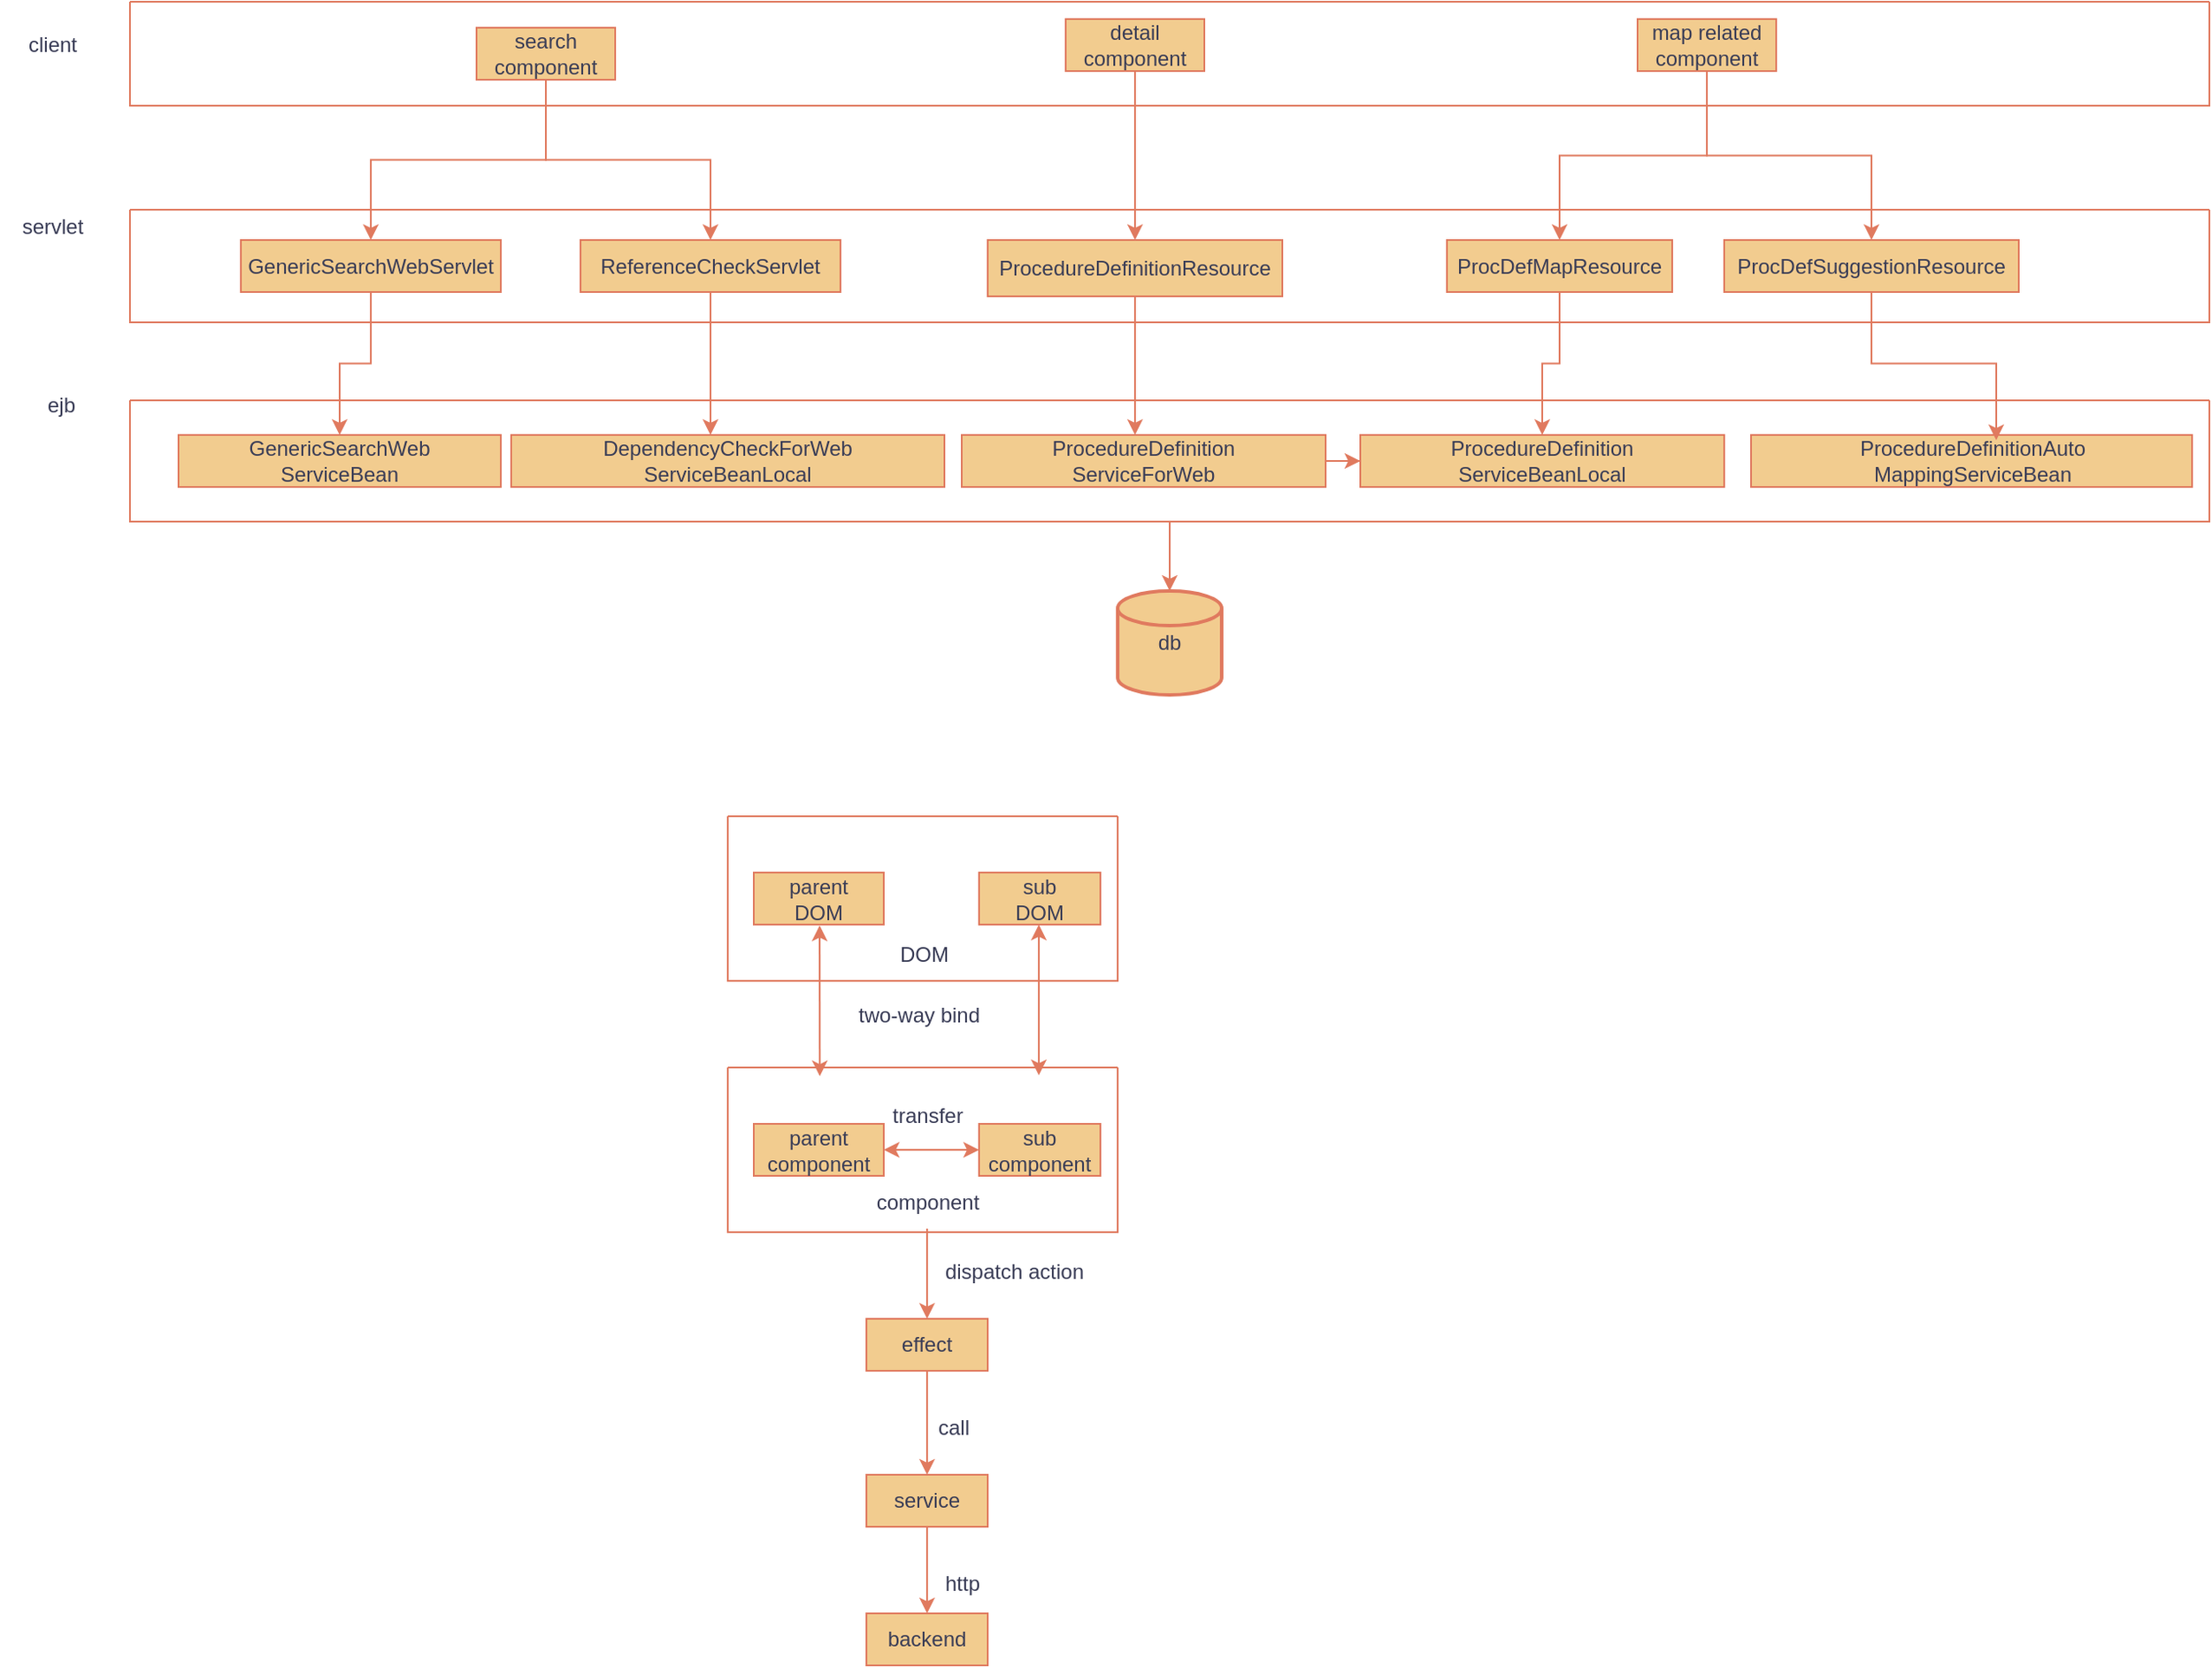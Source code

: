 <mxfile version="24.0.2" type="github">
  <diagram name="Page-1" id="J4jng8434aNmXHfpgi3D">
    <mxGraphModel dx="1434" dy="746" grid="1" gridSize="10" guides="1" tooltips="1" connect="1" arrows="1" fold="1" page="1" pageScale="1" pageWidth="827" pageHeight="1169" math="0" shadow="0">
      <root>
        <mxCell id="0" />
        <mxCell id="1" parent="0" />
        <mxCell id="eNcmVjJpxos2XskPKg46-51" style="edgeStyle=orthogonalEdgeStyle;rounded=0;orthogonalLoop=1;jettySize=auto;html=1;entryX=0.5;entryY=0;entryDx=0;entryDy=0;exitX=0.5;exitY=1;exitDx=0;exitDy=0;entryPerimeter=0;labelBackgroundColor=none;fontColor=default;strokeColor=#E07A5F;" edge="1" parent="1" source="eNcmVjJpxos2XskPKg46-36" target="eNcmVjJpxos2XskPKg46-44">
          <mxGeometry relative="1" as="geometry" />
        </mxCell>
        <mxCell id="eNcmVjJpxos2XskPKg46-14" value="" style="swimlane;startSize=0;rounded=0;labelBackgroundColor=none;fillColor=#F2CC8F;strokeColor=#E07A5F;fontColor=#393C56;" vertex="1" parent="1">
          <mxGeometry x="200" y="40" width="1200" height="60" as="geometry">
            <mxRectangle x="200" y="40" width="50" height="40" as="alternateBounds" />
          </mxGeometry>
        </mxCell>
        <mxCell id="eNcmVjJpxos2XskPKg46-1" value="search component" style="rounded=0;whiteSpace=wrap;html=1;labelBackgroundColor=none;fillColor=#F2CC8F;strokeColor=#E07A5F;fontColor=#393C56;" vertex="1" parent="eNcmVjJpxos2XskPKg46-14">
          <mxGeometry x="200" y="15" width="80" height="30" as="geometry" />
        </mxCell>
        <mxCell id="eNcmVjJpxos2XskPKg46-36" value="detail component" style="rounded=0;whiteSpace=wrap;html=1;labelBackgroundColor=none;fillColor=#F2CC8F;strokeColor=#E07A5F;fontColor=#393C56;" vertex="1" parent="eNcmVjJpxos2XskPKg46-14">
          <mxGeometry x="540" y="10" width="80" height="30" as="geometry" />
        </mxCell>
        <mxCell id="eNcmVjJpxos2XskPKg46-37" value="map related component" style="rounded=0;whiteSpace=wrap;html=1;labelBackgroundColor=none;fillColor=#F2CC8F;strokeColor=#E07A5F;fontColor=#393C56;" vertex="1" parent="eNcmVjJpxos2XskPKg46-14">
          <mxGeometry x="870" y="10" width="80" height="30" as="geometry" />
        </mxCell>
        <mxCell id="eNcmVjJpxos2XskPKg46-22" value="client" style="text;html=1;align=center;verticalAlign=middle;resizable=0;points=[];autosize=1;strokeColor=none;fillColor=none;rounded=0;labelBackgroundColor=none;fontColor=#393C56;" vertex="1" parent="1">
          <mxGeometry x="130" y="50" width="50" height="30" as="geometry" />
        </mxCell>
        <mxCell id="eNcmVjJpxos2XskPKg46-23" value="" style="swimlane;startSize=0;rounded=0;labelBackgroundColor=none;fillColor=#F2CC8F;strokeColor=#E07A5F;fontColor=#393C56;" vertex="1" parent="1">
          <mxGeometry x="200" y="160" width="1200" height="65" as="geometry">
            <mxRectangle x="200" y="40" width="50" height="40" as="alternateBounds" />
          </mxGeometry>
        </mxCell>
        <mxCell id="eNcmVjJpxos2XskPKg46-24" value="GenericSearchWebServlet" style="rounded=0;whiteSpace=wrap;html=1;labelBackgroundColor=none;fillColor=#F2CC8F;strokeColor=#E07A5F;fontColor=#393C56;" vertex="1" parent="eNcmVjJpxos2XskPKg46-23">
          <mxGeometry x="64" y="17.5" width="150" height="30" as="geometry" />
        </mxCell>
        <mxCell id="eNcmVjJpxos2XskPKg46-25" value="ReferenceCheckServlet" style="rounded=0;whiteSpace=wrap;html=1;labelBackgroundColor=none;fillColor=#F2CC8F;strokeColor=#E07A5F;fontColor=#393C56;" vertex="1" parent="eNcmVjJpxos2XskPKg46-23">
          <mxGeometry x="260" y="17.5" width="150" height="30" as="geometry" />
        </mxCell>
        <mxCell id="eNcmVjJpxos2XskPKg46-44" value="ProcedureDefinitionResource" style="rounded=0;whiteSpace=wrap;html=1;labelBackgroundColor=none;fillColor=#F2CC8F;strokeColor=#E07A5F;fontColor=#393C56;" vertex="1" parent="eNcmVjJpxos2XskPKg46-23">
          <mxGeometry x="495" y="17.5" width="170" height="32.5" as="geometry" />
        </mxCell>
        <mxCell id="eNcmVjJpxos2XskPKg46-46" value="ProcDefMapResource" style="rounded=0;whiteSpace=wrap;html=1;labelBackgroundColor=none;fillColor=#F2CC8F;strokeColor=#E07A5F;fontColor=#393C56;" vertex="1" parent="eNcmVjJpxos2XskPKg46-23">
          <mxGeometry x="760" y="17.5" width="130" height="30" as="geometry" />
        </mxCell>
        <mxCell id="eNcmVjJpxos2XskPKg46-47" value="ProcDefSuggestionResource" style="rounded=0;whiteSpace=wrap;html=1;labelBackgroundColor=none;fillColor=#F2CC8F;strokeColor=#E07A5F;fontColor=#393C56;" vertex="1" parent="eNcmVjJpxos2XskPKg46-23">
          <mxGeometry x="920" y="17.5" width="170" height="30" as="geometry" />
        </mxCell>
        <mxCell id="eNcmVjJpxos2XskPKg46-26" value="servlet" style="text;html=1;align=center;verticalAlign=middle;resizable=0;points=[];autosize=1;strokeColor=none;fillColor=none;rounded=0;labelBackgroundColor=none;fontColor=#393C56;" vertex="1" parent="1">
          <mxGeometry x="125" y="155" width="60" height="30" as="geometry" />
        </mxCell>
        <mxCell id="eNcmVjJpxos2XskPKg46-78" value="" style="edgeStyle=orthogonalEdgeStyle;rounded=0;orthogonalLoop=1;jettySize=auto;html=1;labelBackgroundColor=none;fontColor=default;strokeColor=#E07A5F;" edge="1" parent="1" source="eNcmVjJpxos2XskPKg46-27" target="eNcmVjJpxos2XskPKg46-35">
          <mxGeometry relative="1" as="geometry" />
        </mxCell>
        <mxCell id="eNcmVjJpxos2XskPKg46-27" value="" style="swimlane;startSize=0;rounded=0;labelBackgroundColor=none;fillColor=#F2CC8F;strokeColor=#E07A5F;fontColor=#393C56;" vertex="1" parent="1">
          <mxGeometry x="200" y="270" width="1200" height="70" as="geometry">
            <mxRectangle x="200" y="40" width="50" height="40" as="alternateBounds" />
          </mxGeometry>
        </mxCell>
        <mxCell id="eNcmVjJpxos2XskPKg46-28" value="GenericSearchWeb&lt;br&gt;ServiceBean" style="rounded=0;whiteSpace=wrap;html=1;labelBackgroundColor=none;fillColor=#F2CC8F;strokeColor=#E07A5F;fontColor=#393C56;" vertex="1" parent="eNcmVjJpxos2XskPKg46-27">
          <mxGeometry x="28" y="20" width="186" height="30" as="geometry" />
        </mxCell>
        <mxCell id="eNcmVjJpxos2XskPKg46-29" value="DependencyCheckForWeb&lt;br&gt;ServiceBeanLocal" style="rounded=0;whiteSpace=wrap;html=1;labelBackgroundColor=none;fillColor=#F2CC8F;strokeColor=#E07A5F;fontColor=#393C56;" vertex="1" parent="eNcmVjJpxos2XskPKg46-27">
          <mxGeometry x="220" y="20" width="250" height="30" as="geometry" />
        </mxCell>
        <mxCell id="eNcmVjJpxos2XskPKg46-75" style="edgeStyle=orthogonalEdgeStyle;rounded=0;orthogonalLoop=1;jettySize=auto;html=1;entryX=0;entryY=0.5;entryDx=0;entryDy=0;labelBackgroundColor=none;fontColor=default;strokeColor=#E07A5F;" edge="1" parent="eNcmVjJpxos2XskPKg46-27" source="eNcmVjJpxos2XskPKg46-45" target="eNcmVjJpxos2XskPKg46-70">
          <mxGeometry relative="1" as="geometry" />
        </mxCell>
        <mxCell id="eNcmVjJpxos2XskPKg46-45" value="ProcedureDefinition&lt;br&gt;ServiceForWeb" style="rounded=0;whiteSpace=wrap;html=1;labelBackgroundColor=none;fillColor=#F2CC8F;strokeColor=#E07A5F;fontColor=#393C56;" vertex="1" parent="eNcmVjJpxos2XskPKg46-27">
          <mxGeometry x="480" y="20" width="210" height="30" as="geometry" />
        </mxCell>
        <mxCell id="eNcmVjJpxos2XskPKg46-61" value="ProcedureDefinitionAuto&lt;br&gt;MappingServiceBean" style="rounded=0;whiteSpace=wrap;html=1;labelBackgroundColor=none;fillColor=#F2CC8F;strokeColor=#E07A5F;fontColor=#393C56;" vertex="1" parent="eNcmVjJpxos2XskPKg46-27">
          <mxGeometry x="935.5" y="20" width="254.5" height="30" as="geometry" />
        </mxCell>
        <mxCell id="eNcmVjJpxos2XskPKg46-70" value="ProcedureDefinition&lt;br&gt;ServiceBeanLocal" style="rounded=0;whiteSpace=wrap;html=1;labelBackgroundColor=none;fillColor=#F2CC8F;strokeColor=#E07A5F;fontColor=#393C56;" vertex="1" parent="eNcmVjJpxos2XskPKg46-27">
          <mxGeometry x="710" y="20" width="210" height="30" as="geometry" />
        </mxCell>
        <mxCell id="eNcmVjJpxos2XskPKg46-30" value="ejb" style="text;html=1;align=center;verticalAlign=middle;resizable=0;points=[];autosize=1;strokeColor=none;fillColor=none;rounded=0;labelBackgroundColor=none;fontColor=#393C56;" vertex="1" parent="1">
          <mxGeometry x="140" y="258" width="40" height="30" as="geometry" />
        </mxCell>
        <mxCell id="eNcmVjJpxos2XskPKg46-35" value="db" style="strokeWidth=2;html=1;shape=mxgraph.flowchart.database;whiteSpace=wrap;rounded=0;labelBackgroundColor=none;fillColor=#F2CC8F;strokeColor=#E07A5F;fontColor=#393C56;" vertex="1" parent="1">
          <mxGeometry x="770" y="380" width="60" height="60" as="geometry" />
        </mxCell>
        <mxCell id="eNcmVjJpxos2XskPKg46-55" value="" style="edgeStyle=orthogonalEdgeStyle;rounded=0;orthogonalLoop=1;jettySize=auto;html=1;labelBackgroundColor=none;fontColor=default;strokeColor=#E07A5F;" edge="1" parent="1" source="eNcmVjJpxos2XskPKg46-1" target="eNcmVjJpxos2XskPKg46-25">
          <mxGeometry relative="1" as="geometry" />
        </mxCell>
        <mxCell id="eNcmVjJpxos2XskPKg46-56" style="edgeStyle=orthogonalEdgeStyle;rounded=0;orthogonalLoop=1;jettySize=auto;html=1;labelBackgroundColor=none;fontColor=default;strokeColor=#E07A5F;" edge="1" parent="1" source="eNcmVjJpxos2XskPKg46-1" target="eNcmVjJpxos2XskPKg46-24">
          <mxGeometry relative="1" as="geometry" />
        </mxCell>
        <mxCell id="eNcmVjJpxos2XskPKg46-58" style="edgeStyle=orthogonalEdgeStyle;rounded=0;orthogonalLoop=1;jettySize=auto;html=1;entryX=0.5;entryY=0;entryDx=0;entryDy=0;labelBackgroundColor=none;fontColor=default;strokeColor=#E07A5F;" edge="1" parent="1" source="eNcmVjJpxos2XskPKg46-37" target="eNcmVjJpxos2XskPKg46-46">
          <mxGeometry relative="1" as="geometry" />
        </mxCell>
        <mxCell id="eNcmVjJpxos2XskPKg46-59" style="edgeStyle=orthogonalEdgeStyle;rounded=0;orthogonalLoop=1;jettySize=auto;html=1;labelBackgroundColor=none;fontColor=default;strokeColor=#E07A5F;" edge="1" parent="1" source="eNcmVjJpxos2XskPKg46-37" target="eNcmVjJpxos2XskPKg46-47">
          <mxGeometry relative="1" as="geometry" />
        </mxCell>
        <mxCell id="eNcmVjJpxos2XskPKg46-62" value="" style="edgeStyle=orthogonalEdgeStyle;rounded=0;orthogonalLoop=1;jettySize=auto;html=1;labelBackgroundColor=none;fontColor=default;strokeColor=#E07A5F;" edge="1" parent="1" source="eNcmVjJpxos2XskPKg46-24" target="eNcmVjJpxos2XskPKg46-28">
          <mxGeometry relative="1" as="geometry" />
        </mxCell>
        <mxCell id="eNcmVjJpxos2XskPKg46-63" style="edgeStyle=orthogonalEdgeStyle;rounded=0;orthogonalLoop=1;jettySize=auto;html=1;entryX=0.46;entryY=0;entryDx=0;entryDy=0;entryPerimeter=0;labelBackgroundColor=none;fontColor=default;strokeColor=#E07A5F;" edge="1" parent="1" source="eNcmVjJpxos2XskPKg46-25" target="eNcmVjJpxos2XskPKg46-29">
          <mxGeometry relative="1" as="geometry" />
        </mxCell>
        <mxCell id="eNcmVjJpxos2XskPKg46-71" style="edgeStyle=orthogonalEdgeStyle;rounded=0;orthogonalLoop=1;jettySize=auto;html=1;entryX=0.5;entryY=0;entryDx=0;entryDy=0;labelBackgroundColor=none;fontColor=default;strokeColor=#E07A5F;" edge="1" parent="1" source="eNcmVjJpxos2XskPKg46-46" target="eNcmVjJpxos2XskPKg46-70">
          <mxGeometry relative="1" as="geometry" />
        </mxCell>
        <mxCell id="eNcmVjJpxos2XskPKg46-72" style="edgeStyle=orthogonalEdgeStyle;rounded=0;orthogonalLoop=1;jettySize=auto;html=1;entryX=0.556;entryY=0.1;entryDx=0;entryDy=0;entryPerimeter=0;labelBackgroundColor=none;fontColor=default;strokeColor=#E07A5F;" edge="1" parent="1" source="eNcmVjJpxos2XskPKg46-47" target="eNcmVjJpxos2XskPKg46-61">
          <mxGeometry relative="1" as="geometry" />
        </mxCell>
        <mxCell id="eNcmVjJpxos2XskPKg46-77" style="edgeStyle=orthogonalEdgeStyle;rounded=0;orthogonalLoop=1;jettySize=auto;html=1;labelBackgroundColor=none;fontColor=default;strokeColor=#E07A5F;" edge="1" parent="1" source="eNcmVjJpxos2XskPKg46-44">
          <mxGeometry relative="1" as="geometry">
            <mxPoint x="780" y="290" as="targetPoint" />
          </mxGeometry>
        </mxCell>
        <mxCell id="eNcmVjJpxos2XskPKg46-96" value="" style="edgeStyle=orthogonalEdgeStyle;rounded=0;orthogonalLoop=1;jettySize=auto;html=1;labelBackgroundColor=none;fontColor=default;strokeColor=#E07A5F;" edge="1" parent="1" source="eNcmVjJpxos2XskPKg46-84" target="eNcmVjJpxos2XskPKg46-85">
          <mxGeometry relative="1" as="geometry" />
        </mxCell>
        <mxCell id="eNcmVjJpxos2XskPKg46-84" value="effect" style="rounded=0;whiteSpace=wrap;html=1;labelBackgroundColor=none;fillColor=#F2CC8F;strokeColor=#E07A5F;fontColor=#393C56;" vertex="1" parent="1">
          <mxGeometry x="625" y="800" width="70" height="30" as="geometry" />
        </mxCell>
        <mxCell id="eNcmVjJpxos2XskPKg46-97" value="" style="edgeStyle=orthogonalEdgeStyle;rounded=0;orthogonalLoop=1;jettySize=auto;html=1;labelBackgroundColor=none;fontColor=default;strokeColor=#E07A5F;" edge="1" parent="1" source="eNcmVjJpxos2XskPKg46-85" target="eNcmVjJpxos2XskPKg46-87">
          <mxGeometry relative="1" as="geometry" />
        </mxCell>
        <mxCell id="eNcmVjJpxos2XskPKg46-85" value="service" style="rounded=0;whiteSpace=wrap;html=1;labelBackgroundColor=none;fillColor=#F2CC8F;strokeColor=#E07A5F;fontColor=#393C56;" vertex="1" parent="1">
          <mxGeometry x="625" y="890" width="70" height="30" as="geometry" />
        </mxCell>
        <mxCell id="eNcmVjJpxos2XskPKg46-87" value="backend" style="rounded=0;whiteSpace=wrap;html=1;labelBackgroundColor=none;fillColor=#F2CC8F;strokeColor=#E07A5F;fontColor=#393C56;" vertex="1" parent="1">
          <mxGeometry x="625" y="970" width="70" height="30" as="geometry" />
        </mxCell>
        <mxCell id="eNcmVjJpxos2XskPKg46-88" value="" style="swimlane;startSize=0;rounded=0;labelBackgroundColor=none;fillColor=#F2CC8F;strokeColor=#E07A5F;fontColor=#393C56;" vertex="1" parent="1">
          <mxGeometry x="545" y="655" width="225" height="95" as="geometry">
            <mxRectangle x="545" y="655" width="50" height="40" as="alternateBounds" />
          </mxGeometry>
        </mxCell>
        <mxCell id="eNcmVjJpxos2XskPKg46-83" value="parent&lt;br&gt;component" style="rounded=0;whiteSpace=wrap;html=1;labelBackgroundColor=none;fillColor=#F2CC8F;strokeColor=#E07A5F;fontColor=#393C56;" vertex="1" parent="eNcmVjJpxos2XskPKg46-88">
          <mxGeometry x="15" y="32.5" width="75" height="30" as="geometry" />
        </mxCell>
        <mxCell id="eNcmVjJpxos2XskPKg46-89" value="sub&lt;br&gt;component" style="rounded=0;whiteSpace=wrap;html=1;labelBackgroundColor=none;fillColor=#F2CC8F;strokeColor=#E07A5F;fontColor=#393C56;" vertex="1" parent="eNcmVjJpxos2XskPKg46-88">
          <mxGeometry x="145" y="32.5" width="70" height="30" as="geometry" />
        </mxCell>
        <mxCell id="eNcmVjJpxos2XskPKg46-110" value="" style="endArrow=classic;startArrow=classic;html=1;rounded=0;exitX=1;exitY=0.5;exitDx=0;exitDy=0;entryX=0;entryY=0.5;entryDx=0;entryDy=0;labelBackgroundColor=none;fontColor=default;strokeColor=#E07A5F;" edge="1" parent="eNcmVjJpxos2XskPKg46-88" source="eNcmVjJpxos2XskPKg46-83" target="eNcmVjJpxos2XskPKg46-89">
          <mxGeometry width="50" height="50" relative="1" as="geometry">
            <mxPoint x="165" y="115" as="sourcePoint" />
            <mxPoint x="215" y="65" as="targetPoint" />
          </mxGeometry>
        </mxCell>
        <mxCell id="eNcmVjJpxos2XskPKg46-90" value="component" style="text;html=1;align=center;verticalAlign=middle;resizable=0;points=[];autosize=1;strokeColor=none;fillColor=none;rounded=0;labelBackgroundColor=none;fontColor=#393C56;" vertex="1" parent="1">
          <mxGeometry x="620" y="718" width="80" height="30" as="geometry" />
        </mxCell>
        <mxCell id="eNcmVjJpxos2XskPKg46-92" style="edgeStyle=orthogonalEdgeStyle;rounded=0;orthogonalLoop=1;jettySize=auto;html=1;labelBackgroundColor=none;fontColor=default;strokeColor=#E07A5F;" edge="1" parent="1" source="eNcmVjJpxos2XskPKg46-90">
          <mxGeometry relative="1" as="geometry">
            <mxPoint x="660" y="800" as="targetPoint" />
          </mxGeometry>
        </mxCell>
        <mxCell id="eNcmVjJpxos2XskPKg46-93" value="dispatch action" style="text;html=1;align=center;verticalAlign=middle;resizable=0;points=[];autosize=1;strokeColor=none;fillColor=none;rounded=0;labelBackgroundColor=none;fontColor=#393C56;" vertex="1" parent="1">
          <mxGeometry x="660" y="758" width="100" height="30" as="geometry" />
        </mxCell>
        <mxCell id="eNcmVjJpxos2XskPKg46-98" value="call" style="text;html=1;align=center;verticalAlign=middle;resizable=0;points=[];autosize=1;strokeColor=none;fillColor=none;rounded=0;labelBackgroundColor=none;fontColor=#393C56;" vertex="1" parent="1">
          <mxGeometry x="655" y="848" width="40" height="30" as="geometry" />
        </mxCell>
        <mxCell id="eNcmVjJpxos2XskPKg46-99" value="http" style="text;html=1;align=center;verticalAlign=middle;resizable=0;points=[];autosize=1;strokeColor=none;fillColor=none;rounded=0;labelBackgroundColor=none;fontColor=#393C56;" vertex="1" parent="1">
          <mxGeometry x="660" y="938" width="40" height="30" as="geometry" />
        </mxCell>
        <mxCell id="eNcmVjJpxos2XskPKg46-111" value="transfer" style="text;html=1;align=center;verticalAlign=middle;resizable=0;points=[];autosize=1;strokeColor=none;fillColor=none;rounded=0;labelBackgroundColor=none;fontColor=#393C56;" vertex="1" parent="1">
          <mxGeometry x="630" y="668" width="60" height="30" as="geometry" />
        </mxCell>
        <mxCell id="eNcmVjJpxos2XskPKg46-113" value="" style="swimlane;startSize=0;rounded=0;labelBackgroundColor=none;fillColor=#F2CC8F;strokeColor=#E07A5F;fontColor=#393C56;" vertex="1" parent="1">
          <mxGeometry x="545" y="510" width="225" height="95" as="geometry">
            <mxRectangle x="545" y="655" width="50" height="40" as="alternateBounds" />
          </mxGeometry>
        </mxCell>
        <mxCell id="eNcmVjJpxos2XskPKg46-114" value="parent&lt;br&gt;DOM" style="rounded=0;whiteSpace=wrap;html=1;labelBackgroundColor=none;fillColor=#F2CC8F;strokeColor=#E07A5F;fontColor=#393C56;" vertex="1" parent="eNcmVjJpxos2XskPKg46-113">
          <mxGeometry x="15" y="32.5" width="75" height="30" as="geometry" />
        </mxCell>
        <mxCell id="eNcmVjJpxos2XskPKg46-115" value="sub&lt;br&gt;DOM" style="rounded=0;whiteSpace=wrap;html=1;labelBackgroundColor=none;fillColor=#F2CC8F;strokeColor=#E07A5F;fontColor=#393C56;" vertex="1" parent="eNcmVjJpxos2XskPKg46-113">
          <mxGeometry x="145" y="32.5" width="70" height="30" as="geometry" />
        </mxCell>
        <mxCell id="eNcmVjJpxos2XskPKg46-117" value="DOM" style="text;html=1;align=center;verticalAlign=middle;resizable=0;points=[];autosize=1;strokeColor=none;fillColor=none;fontColor=#393C56;" vertex="1" parent="eNcmVjJpxos2XskPKg46-113">
          <mxGeometry x="87.5" y="65" width="50" height="30" as="geometry" />
        </mxCell>
        <mxCell id="eNcmVjJpxos2XskPKg46-124" value="" style="endArrow=classic;startArrow=classic;html=1;rounded=0;strokeColor=#E07A5F;fontColor=#393C56;fillColor=#F2CC8F;exitX=0.236;exitY=0.053;exitDx=0;exitDy=0;exitPerimeter=0;" edge="1" parent="eNcmVjJpxos2XskPKg46-113">
          <mxGeometry width="50" height="50" relative="1" as="geometry">
            <mxPoint x="179.5" y="149.5" as="sourcePoint" />
            <mxPoint x="179.5" y="62.5" as="targetPoint" />
          </mxGeometry>
        </mxCell>
        <mxCell id="eNcmVjJpxos2XskPKg46-123" value="" style="endArrow=classic;startArrow=classic;html=1;rounded=0;strokeColor=#E07A5F;fontColor=#393C56;fillColor=#F2CC8F;exitX=0.236;exitY=0.053;exitDx=0;exitDy=0;exitPerimeter=0;" edge="1" parent="1" source="eNcmVjJpxos2XskPKg46-88">
          <mxGeometry width="50" height="50" relative="1" as="geometry">
            <mxPoint x="600" y="655" as="sourcePoint" />
            <mxPoint x="598" y="573" as="targetPoint" />
          </mxGeometry>
        </mxCell>
        <mxCell id="eNcmVjJpxos2XskPKg46-125" value="two-way bind" style="text;html=1;align=center;verticalAlign=middle;resizable=0;points=[];autosize=1;strokeColor=none;fillColor=none;fontColor=#393C56;" vertex="1" parent="1">
          <mxGeometry x="610" y="610" width="90" height="30" as="geometry" />
        </mxCell>
      </root>
    </mxGraphModel>
  </diagram>
</mxfile>
